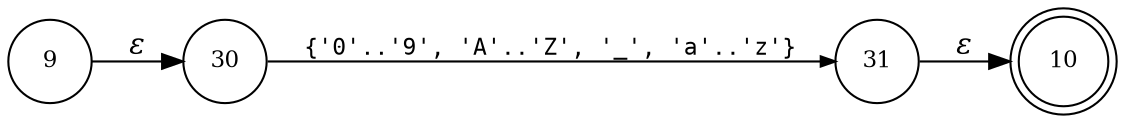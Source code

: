 digraph ATN {
rankdir=LR;
s10[fontsize=11, label="10", shape=doublecircle, fixedsize=true, width=.6];
s9[fontsize=11,label="9", shape=circle, fixedsize=true, width=.55, peripheries=1];
s30[fontsize=11,label="30", shape=circle, fixedsize=true, width=.55, peripheries=1];
s31[fontsize=11,label="31", shape=circle, fixedsize=true, width=.55, peripheries=1];
s9 -> s30 [fontname="Times-Italic", label="&epsilon;"];
s30 -> s31 [fontsize=11, fontname="Courier", arrowsize=.7, label = "{'0'..'9', 'A'..'Z', '_', 'a'..'z'}", arrowhead = normal];
s31 -> s10 [fontname="Times-Italic", label="&epsilon;"];
}